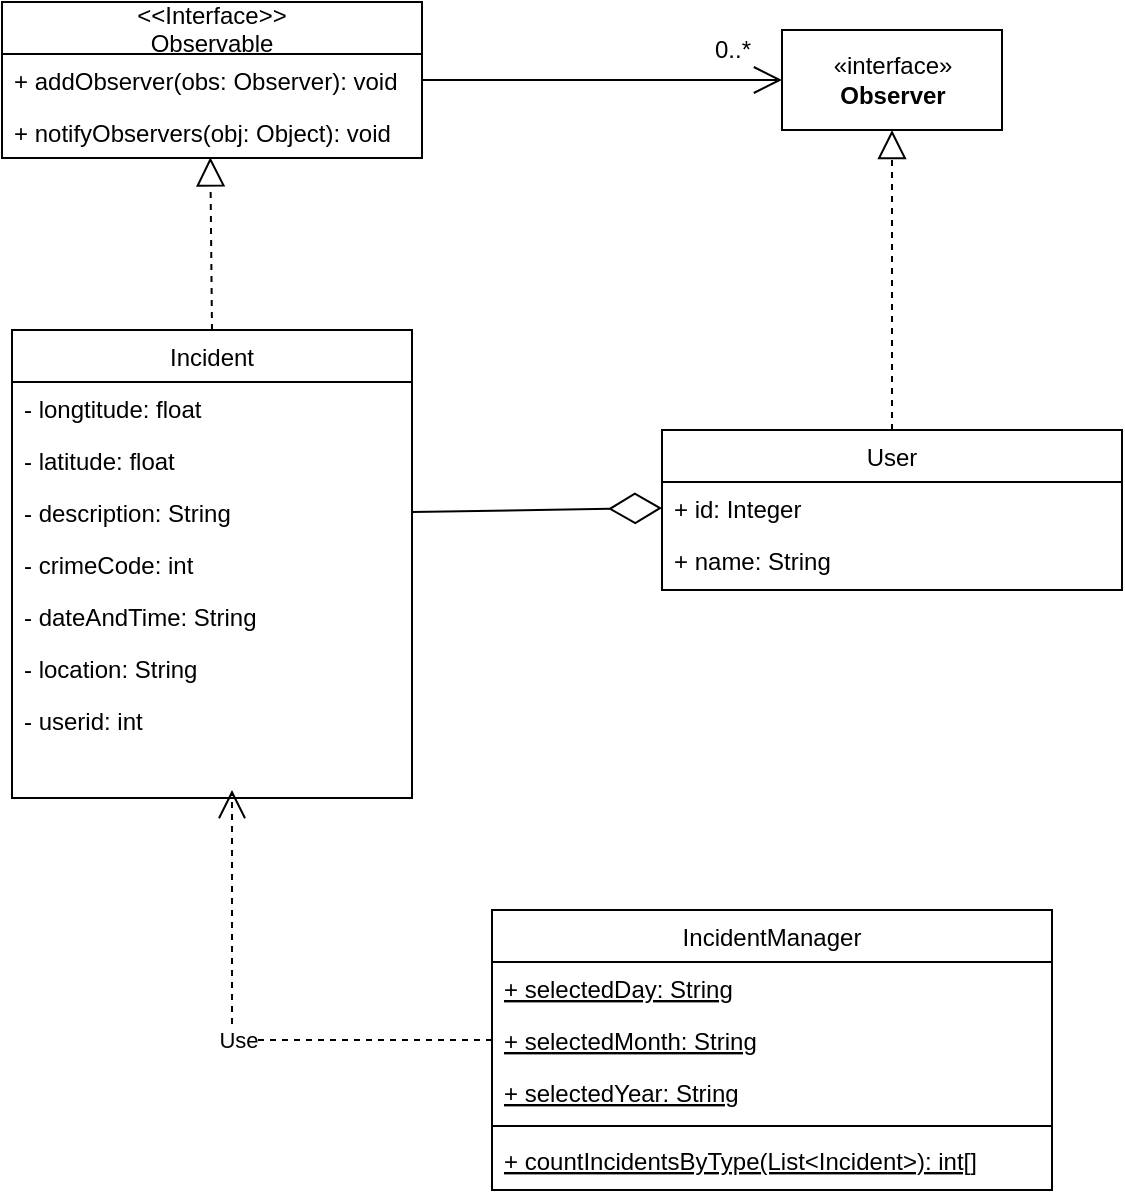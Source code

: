 <mxfile version="15.9.1" type="device"><diagram id="C5RBs43oDa-KdzZeNtuy" name="Page-1"><mxGraphModel dx="1422" dy="1963" grid="1" gridSize="10" guides="1" tooltips="1" connect="1" arrows="1" fold="1" page="1" pageScale="1" pageWidth="827" pageHeight="1169" math="0" shadow="0"><root><mxCell id="WIyWlLk6GJQsqaUBKTNV-0"/><mxCell id="WIyWlLk6GJQsqaUBKTNV-1" parent="WIyWlLk6GJQsqaUBKTNV-0"/><mxCell id="zkfFHV4jXpPFQw0GAbJ--0" value="User" style="swimlane;fontStyle=0;align=center;verticalAlign=top;childLayout=stackLayout;horizontal=1;startSize=26;horizontalStack=0;resizeParent=1;resizeLast=0;collapsible=1;marginBottom=0;rounded=0;shadow=0;strokeWidth=1;" parent="WIyWlLk6GJQsqaUBKTNV-1" vertex="1"><mxGeometry x="415" y="200" width="230" height="80" as="geometry"><mxRectangle x="450" y="150" width="160" height="26" as="alternateBounds"/></mxGeometry></mxCell><mxCell id="OFYhMV-l0LOL4PJbV_Z5-51" value="+ id: Integer" style="text;align=left;verticalAlign=top;spacingLeft=4;spacingRight=4;overflow=hidden;rotatable=0;points=[[0,0.5],[1,0.5]];portConstraint=eastwest;rounded=0;shadow=0;html=0;" parent="zkfFHV4jXpPFQw0GAbJ--0" vertex="1"><mxGeometry y="26" width="230" height="26" as="geometry"/></mxCell><mxCell id="zkfFHV4jXpPFQw0GAbJ--1" value="+ name: String" style="text;align=left;verticalAlign=top;spacingLeft=4;spacingRight=4;overflow=hidden;rotatable=0;points=[[0,0.5],[1,0.5]];portConstraint=eastwest;" parent="zkfFHV4jXpPFQw0GAbJ--0" vertex="1"><mxGeometry y="52" width="230" height="26" as="geometry"/></mxCell><mxCell id="zkfFHV4jXpPFQw0GAbJ--17" value="Incident" style="swimlane;fontStyle=0;align=center;verticalAlign=top;childLayout=stackLayout;horizontal=1;startSize=26;horizontalStack=0;resizeParent=1;resizeLast=0;collapsible=1;marginBottom=0;rounded=0;shadow=0;strokeWidth=1;" parent="WIyWlLk6GJQsqaUBKTNV-1" vertex="1"><mxGeometry x="90" y="150" width="200" height="234" as="geometry"><mxRectangle x="90" y="150" width="160" height="26" as="alternateBounds"/></mxGeometry></mxCell><mxCell id="sSN3tdA90oXrKckzuEkJ-15" value="- longtitude: float" style="text;strokeColor=none;fillColor=none;align=left;verticalAlign=top;spacingLeft=4;spacingRight=4;overflow=hidden;rotatable=0;points=[[0,0.5],[1,0.5]];portConstraint=eastwest;" vertex="1" parent="zkfFHV4jXpPFQw0GAbJ--17"><mxGeometry y="26" width="200" height="26" as="geometry"/></mxCell><mxCell id="sSN3tdA90oXrKckzuEkJ-16" value="- latitude: float" style="text;strokeColor=none;fillColor=none;align=left;verticalAlign=top;spacingLeft=4;spacingRight=4;overflow=hidden;rotatable=0;points=[[0,0.5],[1,0.5]];portConstraint=eastwest;" vertex="1" parent="zkfFHV4jXpPFQw0GAbJ--17"><mxGeometry y="52" width="200" height="26" as="geometry"/></mxCell><mxCell id="zkfFHV4jXpPFQw0GAbJ--21" value="- description: String" style="text;align=left;verticalAlign=top;spacingLeft=4;spacingRight=4;overflow=hidden;rotatable=0;points=[[0,0.5],[1,0.5]];portConstraint=eastwest;rounded=0;shadow=0;html=0;" parent="zkfFHV4jXpPFQw0GAbJ--17" vertex="1"><mxGeometry y="78" width="200" height="26" as="geometry"/></mxCell><mxCell id="sSN3tdA90oXrKckzuEkJ-13" value="- crimeCode: int" style="text;strokeColor=none;fillColor=none;align=left;verticalAlign=top;spacingLeft=4;spacingRight=4;overflow=hidden;rotatable=0;points=[[0,0.5],[1,0.5]];portConstraint=eastwest;" vertex="1" parent="zkfFHV4jXpPFQw0GAbJ--17"><mxGeometry y="104" width="200" height="26" as="geometry"/></mxCell><mxCell id="zkfFHV4jXpPFQw0GAbJ--22" value="- dateAndTime: String" style="text;align=left;verticalAlign=top;spacingLeft=4;spacingRight=4;overflow=hidden;rotatable=0;points=[[0,0.5],[1,0.5]];portConstraint=eastwest;rounded=0;shadow=0;html=0;" parent="zkfFHV4jXpPFQw0GAbJ--17" vertex="1"><mxGeometry y="130" width="200" height="26" as="geometry"/></mxCell><mxCell id="sSN3tdA90oXrKckzuEkJ-14" value="- location: String" style="text;strokeColor=none;fillColor=none;align=left;verticalAlign=top;spacingLeft=4;spacingRight=4;overflow=hidden;rotatable=0;points=[[0,0.5],[1,0.5]];portConstraint=eastwest;" vertex="1" parent="zkfFHV4jXpPFQw0GAbJ--17"><mxGeometry y="156" width="200" height="26" as="geometry"/></mxCell><mxCell id="zkfFHV4jXpPFQw0GAbJ--18" value="- userid: int" style="text;align=left;verticalAlign=top;spacingLeft=4;spacingRight=4;overflow=hidden;rotatable=0;points=[[0,0.5],[1,0.5]];portConstraint=eastwest;" parent="zkfFHV4jXpPFQw0GAbJ--17" vertex="1"><mxGeometry y="182" width="200" height="26" as="geometry"/></mxCell><mxCell id="lZ0qNDxZA8ISA8tG350W-5" value="«interface»&lt;br&gt;&lt;b&gt;Observer&lt;/b&gt;" style="html=1;" parent="WIyWlLk6GJQsqaUBKTNV-1" vertex="1"><mxGeometry x="475" width="110" height="50" as="geometry"/></mxCell><mxCell id="lZ0qNDxZA8ISA8tG350W-9" value="" style="endArrow=block;dashed=1;endFill=0;endSize=12;html=1;rounded=0;entryX=0.5;entryY=1;entryDx=0;entryDy=0;exitX=0.5;exitY=0;exitDx=0;exitDy=0;" parent="WIyWlLk6GJQsqaUBKTNV-1" source="zkfFHV4jXpPFQw0GAbJ--0" target="lZ0qNDxZA8ISA8tG350W-5" edge="1"><mxGeometry width="160" relative="1" as="geometry"><mxPoint x="490" y="280" as="sourcePoint"/><mxPoint x="650" y="280" as="targetPoint"/></mxGeometry></mxCell><mxCell id="lZ0qNDxZA8ISA8tG350W-11" value="" style="endArrow=block;dashed=1;endFill=0;endSize=12;html=1;rounded=0;entryX=0.496;entryY=0.987;entryDx=0;entryDy=0;exitX=0.5;exitY=0;exitDx=0;exitDy=0;entryPerimeter=0;" parent="WIyWlLk6GJQsqaUBKTNV-1" source="zkfFHV4jXpPFQw0GAbJ--17" target="lZ0qNDxZA8ISA8tG350W-19" edge="1"><mxGeometry width="160" relative="1" as="geometry"><mxPoint x="490" y="180" as="sourcePoint"/><mxPoint x="190" y="50" as="targetPoint"/></mxGeometry></mxCell><mxCell id="lZ0qNDxZA8ISA8tG350W-12" value="" style="endArrow=open;endFill=1;endSize=12;html=1;rounded=0;entryX=0;entryY=0.5;entryDx=0;entryDy=0;" parent="WIyWlLk6GJQsqaUBKTNV-1" source="lZ0qNDxZA8ISA8tG350W-18" target="lZ0qNDxZA8ISA8tG350W-5" edge="1"><mxGeometry width="160" relative="1" as="geometry"><mxPoint x="245" y="25" as="sourcePoint"/><mxPoint x="640" y="220" as="targetPoint"/></mxGeometry></mxCell><mxCell id="lZ0qNDxZA8ISA8tG350W-13" value="0..*" style="text;html=1;align=center;verticalAlign=middle;resizable=0;points=[];autosize=1;strokeColor=none;fillColor=none;" parent="WIyWlLk6GJQsqaUBKTNV-1" vertex="1"><mxGeometry x="435" width="30" height="20" as="geometry"/></mxCell><mxCell id="lZ0qNDxZA8ISA8tG350W-17" value="&lt;&lt;Interface&gt;&gt;&#10;Observable" style="swimlane;fontStyle=0;childLayout=stackLayout;horizontal=1;startSize=26;fillColor=none;horizontalStack=0;resizeParent=1;resizeParentMax=0;resizeLast=0;collapsible=1;marginBottom=0;" parent="WIyWlLk6GJQsqaUBKTNV-1" vertex="1"><mxGeometry x="85" y="-14" width="210" height="78" as="geometry"><mxRectangle y="10" width="90" height="26" as="alternateBounds"/></mxGeometry></mxCell><mxCell id="lZ0qNDxZA8ISA8tG350W-18" value="+ addObserver(obs: Observer): void" style="text;strokeColor=none;fillColor=none;align=left;verticalAlign=top;spacingLeft=4;spacingRight=4;overflow=hidden;rotatable=0;points=[[0,0.5],[1,0.5]];portConstraint=eastwest;" parent="lZ0qNDxZA8ISA8tG350W-17" vertex="1"><mxGeometry y="26" width="210" height="26" as="geometry"/></mxCell><mxCell id="lZ0qNDxZA8ISA8tG350W-19" value="+ notifyObservers(obj: Object): void" style="text;strokeColor=none;fillColor=none;align=left;verticalAlign=top;spacingLeft=4;spacingRight=4;overflow=hidden;rotatable=0;points=[[0,0.5],[1,0.5]];portConstraint=eastwest;" parent="lZ0qNDxZA8ISA8tG350W-17" vertex="1"><mxGeometry y="52" width="210" height="26" as="geometry"/></mxCell><mxCell id="lZ0qNDxZA8ISA8tG350W-23" value="" style="endArrow=diamondThin;endFill=0;endSize=24;html=1;rounded=0;exitX=1;exitY=0.5;exitDx=0;exitDy=0;entryX=0;entryY=0.5;entryDx=0;entryDy=0;" parent="WIyWlLk6GJQsqaUBKTNV-1" source="zkfFHV4jXpPFQw0GAbJ--21" target="OFYhMV-l0LOL4PJbV_Z5-51" edge="1"><mxGeometry width="160" relative="1" as="geometry"><mxPoint x="350" y="330" as="sourcePoint"/><mxPoint x="450" y="249" as="targetPoint"/></mxGeometry></mxCell><mxCell id="sSN3tdA90oXrKckzuEkJ-0" value="IncidentManager" style="swimlane;fontStyle=0;align=center;verticalAlign=top;childLayout=stackLayout;horizontal=1;startSize=26;horizontalStack=0;resizeParent=1;resizeLast=0;collapsible=1;marginBottom=0;rounded=0;shadow=0;strokeWidth=1;" vertex="1" parent="WIyWlLk6GJQsqaUBKTNV-1"><mxGeometry x="330" y="440" width="280" height="140" as="geometry"><mxRectangle x="90" y="150" width="160" height="26" as="alternateBounds"/></mxGeometry></mxCell><mxCell id="sSN3tdA90oXrKckzuEkJ-1" value="+ selectedDay: String" style="text;align=left;verticalAlign=top;spacingLeft=4;spacingRight=4;overflow=hidden;rotatable=0;points=[[0,0.5],[1,0.5]];portConstraint=eastwest;fontStyle=4" vertex="1" parent="sSN3tdA90oXrKckzuEkJ-0"><mxGeometry y="26" width="280" height="26" as="geometry"/></mxCell><mxCell id="sSN3tdA90oXrKckzuEkJ-2" value="+ selectedMonth: String" style="text;align=left;verticalAlign=top;spacingLeft=4;spacingRight=4;overflow=hidden;rotatable=0;points=[[0,0.5],[1,0.5]];portConstraint=eastwest;rounded=0;shadow=0;html=0;fontStyle=4" vertex="1" parent="sSN3tdA90oXrKckzuEkJ-0"><mxGeometry y="52" width="280" height="26" as="geometry"/></mxCell><mxCell id="sSN3tdA90oXrKckzuEkJ-3" value="+ selectedYear: String" style="text;align=left;verticalAlign=top;spacingLeft=4;spacingRight=4;overflow=hidden;rotatable=0;points=[[0,0.5],[1,0.5]];portConstraint=eastwest;rounded=0;shadow=0;html=0;fontStyle=4" vertex="1" parent="sSN3tdA90oXrKckzuEkJ-0"><mxGeometry y="78" width="280" height="26" as="geometry"/></mxCell><mxCell id="sSN3tdA90oXrKckzuEkJ-5" value="" style="line;strokeWidth=1;fillColor=none;align=left;verticalAlign=middle;spacingTop=-1;spacingLeft=3;spacingRight=3;rotatable=0;labelPosition=right;points=[];portConstraint=eastwest;" vertex="1" parent="sSN3tdA90oXrKckzuEkJ-0"><mxGeometry y="104" width="280" height="8" as="geometry"/></mxCell><mxCell id="sSN3tdA90oXrKckzuEkJ-6" value="+ countIncidentsByType(List&lt;Incident&gt;): int[]" style="text;strokeColor=none;fillColor=none;align=left;verticalAlign=top;spacingLeft=4;spacingRight=4;overflow=hidden;rotatable=0;points=[[0,0.5],[1,0.5]];portConstraint=eastwest;fontStyle=4" vertex="1" parent="sSN3tdA90oXrKckzuEkJ-0"><mxGeometry y="112" width="280" height="26" as="geometry"/></mxCell><mxCell id="sSN3tdA90oXrKckzuEkJ-17" value="Use" style="endArrow=open;endSize=12;dashed=1;html=1;rounded=0;" edge="1" parent="WIyWlLk6GJQsqaUBKTNV-1"><mxGeometry width="160" relative="1" as="geometry"><mxPoint x="330" y="505" as="sourcePoint"/><mxPoint x="200" y="380" as="targetPoint"/><Array as="points"><mxPoint x="200" y="505"/></Array></mxGeometry></mxCell></root></mxGraphModel></diagram></mxfile>